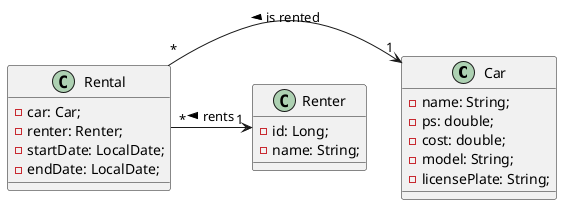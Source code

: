 
@startuml

class Car{
    -name: String;
    -ps: double;
    -cost: double;
    -model: String;
    -licensePlate: String;
}
class Rental{
    -car: Car;
    -renter: Renter;
    -startDate: LocalDate;
    -endDate: LocalDate;
}
class Renter{
    -id: Long;
    -name: String;
}

Car "1"<-l-"*" Rental : is rented >
Rental "*"-r->"1" Renter : rents <


@enduml
